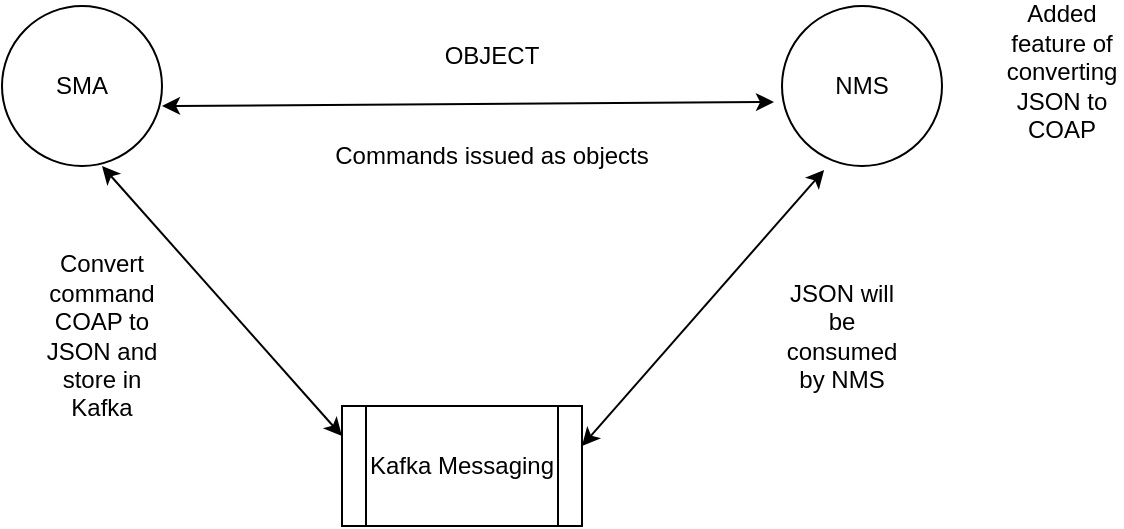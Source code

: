 <mxfile version="22.1.3" type="github">
  <diagram name="Page-1" id="Lf3JQxb0wxgv_ISOmSbt">
    <mxGraphModel dx="922" dy="442" grid="1" gridSize="10" guides="1" tooltips="1" connect="1" arrows="1" fold="1" page="1" pageScale="1" pageWidth="850" pageHeight="1100" math="0" shadow="0">
      <root>
        <mxCell id="0" />
        <mxCell id="1" parent="0" />
        <mxCell id="aHWI58V1PaTjwMngAauu-1" value="SMA" style="ellipse;whiteSpace=wrap;html=1;aspect=fixed;" vertex="1" parent="1">
          <mxGeometry x="160" y="120" width="80" height="80" as="geometry" />
        </mxCell>
        <mxCell id="aHWI58V1PaTjwMngAauu-3" value="NMS" style="ellipse;whiteSpace=wrap;html=1;aspect=fixed;" vertex="1" parent="1">
          <mxGeometry x="550" y="120" width="80" height="80" as="geometry" />
        </mxCell>
        <mxCell id="aHWI58V1PaTjwMngAauu-4" value="" style="endArrow=classic;startArrow=classic;html=1;rounded=0;entryX=-0.05;entryY=0.6;entryDx=0;entryDy=0;entryPerimeter=0;" edge="1" parent="1" target="aHWI58V1PaTjwMngAauu-3">
          <mxGeometry width="50" height="50" relative="1" as="geometry">
            <mxPoint x="240" y="170" as="sourcePoint" />
            <mxPoint x="290" y="120" as="targetPoint" />
          </mxGeometry>
        </mxCell>
        <mxCell id="aHWI58V1PaTjwMngAauu-5" value="OBJECT" style="text;html=1;strokeColor=none;fillColor=none;align=center;verticalAlign=middle;whiteSpace=wrap;rounded=0;" vertex="1" parent="1">
          <mxGeometry x="350" y="130" width="110" height="30" as="geometry" />
        </mxCell>
        <mxCell id="aHWI58V1PaTjwMngAauu-6" value="Commands issued as objects" style="text;html=1;strokeColor=none;fillColor=none;align=center;verticalAlign=middle;whiteSpace=wrap;rounded=0;" vertex="1" parent="1">
          <mxGeometry x="300" y="180" width="210" height="30" as="geometry" />
        </mxCell>
        <mxCell id="aHWI58V1PaTjwMngAauu-7" value="Kafka Messaging" style="shape=process;whiteSpace=wrap;html=1;backgroundOutline=1;" vertex="1" parent="1">
          <mxGeometry x="330" y="320" width="120" height="60" as="geometry" />
        </mxCell>
        <mxCell id="aHWI58V1PaTjwMngAauu-8" value="" style="endArrow=classic;startArrow=classic;html=1;rounded=0;exitX=0;exitY=0.25;exitDx=0;exitDy=0;" edge="1" parent="1" source="aHWI58V1PaTjwMngAauu-7">
          <mxGeometry width="50" height="50" relative="1" as="geometry">
            <mxPoint x="160" y="250" as="sourcePoint" />
            <mxPoint x="210" y="200" as="targetPoint" />
          </mxGeometry>
        </mxCell>
        <mxCell id="aHWI58V1PaTjwMngAauu-9" value="" style="endArrow=classic;startArrow=classic;html=1;rounded=0;entryX=0.263;entryY=1.025;entryDx=0;entryDy=0;entryPerimeter=0;" edge="1" parent="1" target="aHWI58V1PaTjwMngAauu-3">
          <mxGeometry width="50" height="50" relative="1" as="geometry">
            <mxPoint x="450" y="340" as="sourcePoint" />
            <mxPoint x="500" y="290" as="targetPoint" />
          </mxGeometry>
        </mxCell>
        <mxCell id="aHWI58V1PaTjwMngAauu-10" value="Convert command COAP to JSON and store in Kafka" style="text;html=1;strokeColor=none;fillColor=none;align=center;verticalAlign=middle;whiteSpace=wrap;rounded=0;" vertex="1" parent="1">
          <mxGeometry x="180" y="270" width="60" height="30" as="geometry" />
        </mxCell>
        <mxCell id="aHWI58V1PaTjwMngAauu-11" value="JSON will be consumed by NMS" style="text;html=1;strokeColor=none;fillColor=none;align=center;verticalAlign=middle;whiteSpace=wrap;rounded=0;" vertex="1" parent="1">
          <mxGeometry x="550" y="270" width="60" height="30" as="geometry" />
        </mxCell>
        <mxCell id="aHWI58V1PaTjwMngAauu-12" value="&lt;div&gt;Added feature of converting JSON to COAP&lt;/div&gt;&lt;div&gt;&lt;br&gt;&lt;/div&gt;" style="text;html=1;strokeColor=none;fillColor=none;align=center;verticalAlign=middle;whiteSpace=wrap;rounded=0;" vertex="1" parent="1">
          <mxGeometry x="660" y="145" width="60" height="30" as="geometry" />
        </mxCell>
      </root>
    </mxGraphModel>
  </diagram>
</mxfile>
